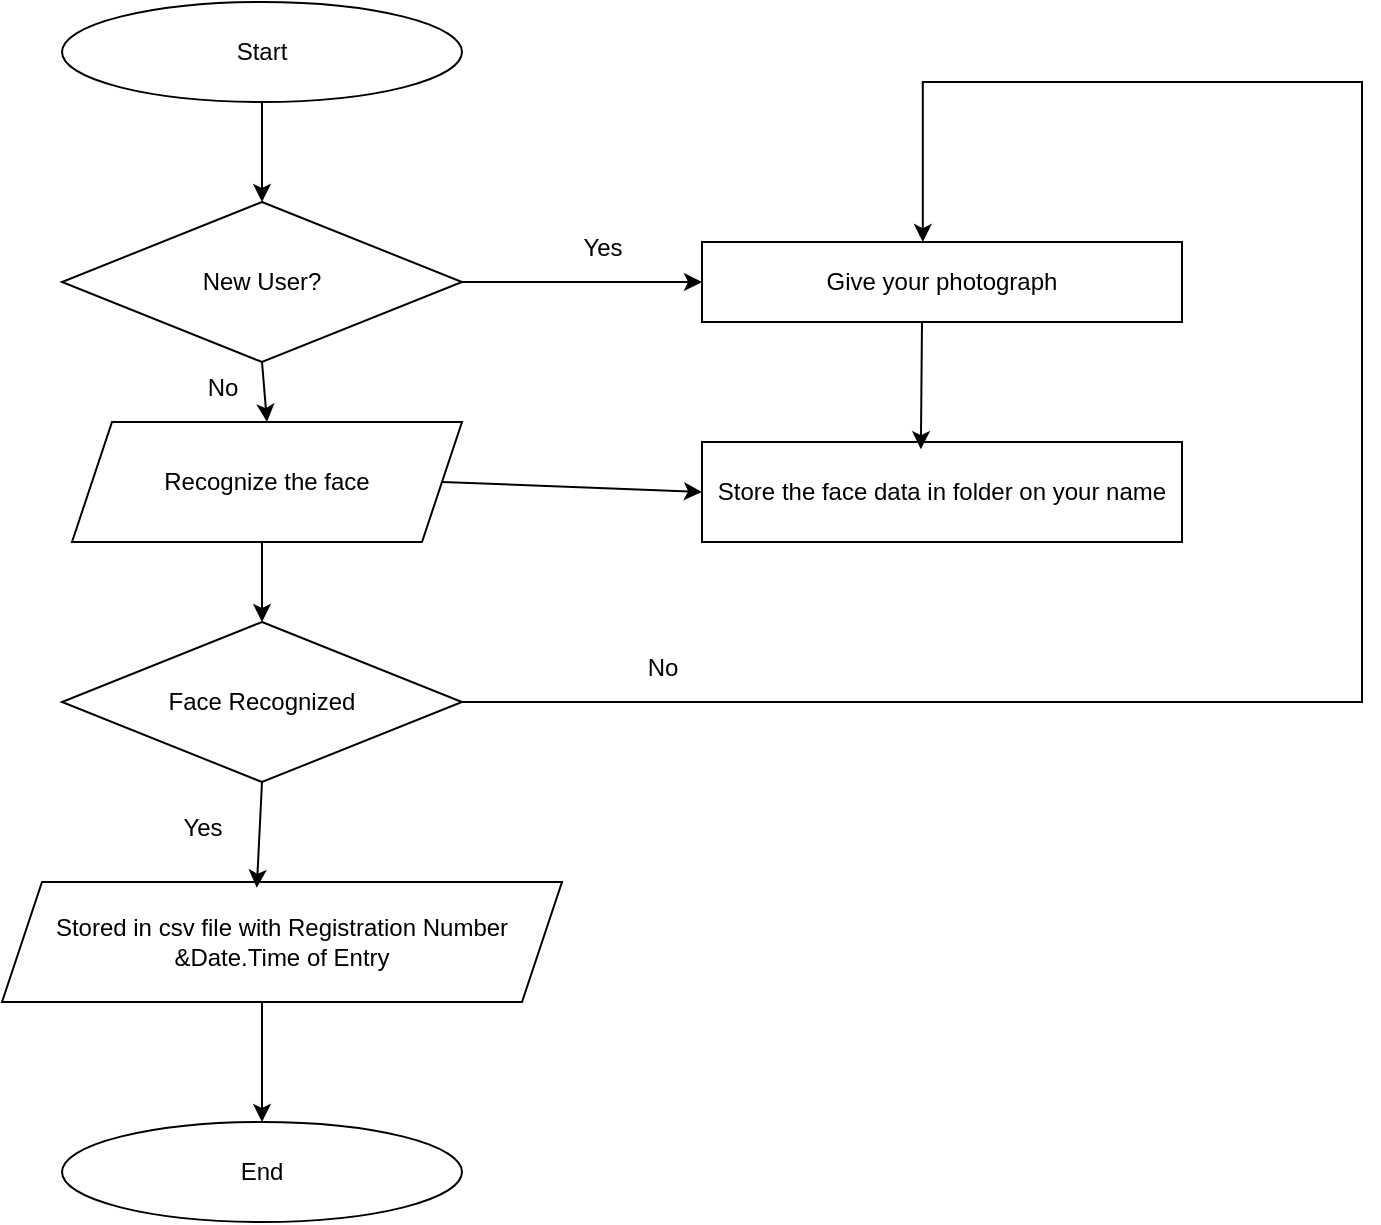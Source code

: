 <mxfile version="28.1.1">
  <diagram name="Page-1" id="0t_jL0LkM9a44FH8RAc9">
    <mxGraphModel dx="1226" dy="661" grid="1" gridSize="10" guides="1" tooltips="1" connect="1" arrows="1" fold="1" page="1" pageScale="1" pageWidth="850" pageHeight="1100" math="0" shadow="0">
      <root>
        <mxCell id="0" />
        <mxCell id="1" parent="0" />
        <mxCell id="fyGZ5rFTHgfKKF5HNROO-3" style="edgeStyle=orthogonalEdgeStyle;rounded=0;orthogonalLoop=1;jettySize=auto;html=1;exitX=0.5;exitY=1;exitDx=0;exitDy=0;" edge="1" parent="1">
          <mxGeometry relative="1" as="geometry">
            <mxPoint x="150" y="110" as="sourcePoint" />
            <mxPoint x="150" y="110" as="targetPoint" />
          </mxGeometry>
        </mxCell>
        <mxCell id="fyGZ5rFTHgfKKF5HNROO-4" style="edgeStyle=orthogonalEdgeStyle;rounded=0;orthogonalLoop=1;jettySize=auto;html=1;exitX=0.5;exitY=1;exitDx=0;exitDy=0;" edge="1" parent="1">
          <mxGeometry relative="1" as="geometry">
            <mxPoint x="150" y="110" as="sourcePoint" />
            <mxPoint x="150" y="110" as="targetPoint" />
          </mxGeometry>
        </mxCell>
        <mxCell id="fyGZ5rFTHgfKKF5HNROO-6" value="Start" style="ellipse;whiteSpace=wrap;html=1;" vertex="1" parent="1">
          <mxGeometry x="80" y="30" width="200" height="50" as="geometry" />
        </mxCell>
        <mxCell id="fyGZ5rFTHgfKKF5HNROO-7" value="New User?" style="rhombus;whiteSpace=wrap;html=1;" vertex="1" parent="1">
          <mxGeometry x="80" y="130" width="200" height="80" as="geometry" />
        </mxCell>
        <mxCell id="fyGZ5rFTHgfKKF5HNROO-8" value="Recognize the face" style="shape=parallelogram;perimeter=parallelogramPerimeter;whiteSpace=wrap;html=1;fixedSize=1;" vertex="1" parent="1">
          <mxGeometry x="85" y="240" width="195" height="60" as="geometry" />
        </mxCell>
        <mxCell id="fyGZ5rFTHgfKKF5HNROO-28" style="edgeStyle=orthogonalEdgeStyle;rounded=0;orthogonalLoop=1;jettySize=auto;html=1;exitX=1;exitY=0.5;exitDx=0;exitDy=0;entryX=0.46;entryY=0.001;entryDx=0;entryDy=0;entryPerimeter=0;" edge="1" parent="1" source="fyGZ5rFTHgfKKF5HNROO-10" target="fyGZ5rFTHgfKKF5HNROO-13">
          <mxGeometry relative="1" as="geometry">
            <mxPoint x="510" y="100" as="targetPoint" />
            <Array as="points">
              <mxPoint x="730" y="380" />
              <mxPoint x="730" y="70" />
              <mxPoint x="510" y="70" />
            </Array>
          </mxGeometry>
        </mxCell>
        <mxCell id="fyGZ5rFTHgfKKF5HNROO-10" value="Face Recognized" style="rhombus;whiteSpace=wrap;html=1;" vertex="1" parent="1">
          <mxGeometry x="80" y="340" width="200" height="80" as="geometry" />
        </mxCell>
        <mxCell id="fyGZ5rFTHgfKKF5HNROO-11" value="Stored in csv file with Registration Number &amp;amp;Date.Time of Entry" style="shape=parallelogram;perimeter=parallelogramPerimeter;whiteSpace=wrap;html=1;fixedSize=1;" vertex="1" parent="1">
          <mxGeometry x="50" y="470" width="280" height="60" as="geometry" />
        </mxCell>
        <mxCell id="fyGZ5rFTHgfKKF5HNROO-12" value="End" style="ellipse;whiteSpace=wrap;html=1;" vertex="1" parent="1">
          <mxGeometry x="80" y="590" width="200" height="50" as="geometry" />
        </mxCell>
        <mxCell id="fyGZ5rFTHgfKKF5HNROO-13" value="Give your photograph" style="rounded=0;whiteSpace=wrap;html=1;" vertex="1" parent="1">
          <mxGeometry x="400" y="150" width="240" height="40" as="geometry" />
        </mxCell>
        <mxCell id="fyGZ5rFTHgfKKF5HNROO-14" value="Store the face data in folder on your name" style="rounded=0;whiteSpace=wrap;html=1;" vertex="1" parent="1">
          <mxGeometry x="400" y="250" width="240" height="50" as="geometry" />
        </mxCell>
        <mxCell id="fyGZ5rFTHgfKKF5HNROO-17" value="" style="endArrow=classic;html=1;rounded=0;entryX=0.5;entryY=0;entryDx=0;entryDy=0;exitX=0.5;exitY=1;exitDx=0;exitDy=0;" edge="1" parent="1" source="fyGZ5rFTHgfKKF5HNROO-6" target="fyGZ5rFTHgfKKF5HNROO-7">
          <mxGeometry width="50" height="50" relative="1" as="geometry">
            <mxPoint x="170" y="80" as="sourcePoint" />
            <mxPoint x="220" y="30" as="targetPoint" />
          </mxGeometry>
        </mxCell>
        <mxCell id="fyGZ5rFTHgfKKF5HNROO-19" value="" style="endArrow=classic;html=1;rounded=0;entryX=0.5;entryY=0;entryDx=0;entryDy=0;" edge="1" parent="1" target="fyGZ5rFTHgfKKF5HNROO-8">
          <mxGeometry width="50" height="50" relative="1" as="geometry">
            <mxPoint x="180" y="210" as="sourcePoint" />
            <mxPoint x="230" y="160" as="targetPoint" />
          </mxGeometry>
        </mxCell>
        <mxCell id="fyGZ5rFTHgfKKF5HNROO-22" value="" style="endArrow=classic;html=1;rounded=0;entryX=0.5;entryY=0;entryDx=0;entryDy=0;" edge="1" parent="1" target="fyGZ5rFTHgfKKF5HNROO-10">
          <mxGeometry width="50" height="50" relative="1" as="geometry">
            <mxPoint x="180" y="300" as="sourcePoint" />
            <mxPoint x="230" y="250" as="targetPoint" />
          </mxGeometry>
        </mxCell>
        <mxCell id="fyGZ5rFTHgfKKF5HNROO-23" value="" style="endArrow=classic;html=1;rounded=0;entryX=0.455;entryY=0.048;entryDx=0;entryDy=0;entryPerimeter=0;" edge="1" parent="1" target="fyGZ5rFTHgfKKF5HNROO-11">
          <mxGeometry width="50" height="50" relative="1" as="geometry">
            <mxPoint x="180" y="420" as="sourcePoint" />
            <mxPoint x="230" y="370" as="targetPoint" />
          </mxGeometry>
        </mxCell>
        <mxCell id="fyGZ5rFTHgfKKF5HNROO-24" value="" style="endArrow=classic;html=1;rounded=0;entryX=0.5;entryY=0;entryDx=0;entryDy=0;" edge="1" parent="1" target="fyGZ5rFTHgfKKF5HNROO-12">
          <mxGeometry width="50" height="50" relative="1" as="geometry">
            <mxPoint x="180" y="530" as="sourcePoint" />
            <mxPoint x="230" y="480" as="targetPoint" />
          </mxGeometry>
        </mxCell>
        <mxCell id="fyGZ5rFTHgfKKF5HNROO-25" value="" style="endArrow=classic;html=1;rounded=0;" edge="1" parent="1">
          <mxGeometry width="50" height="50" relative="1" as="geometry">
            <mxPoint x="280" y="170" as="sourcePoint" />
            <mxPoint x="400" y="170" as="targetPoint" />
          </mxGeometry>
        </mxCell>
        <mxCell id="fyGZ5rFTHgfKKF5HNROO-26" value="" style="endArrow=classic;html=1;rounded=0;entryX=0;entryY=0.5;entryDx=0;entryDy=0;exitX=1;exitY=0.5;exitDx=0;exitDy=0;" edge="1" parent="1" source="fyGZ5rFTHgfKKF5HNROO-8" target="fyGZ5rFTHgfKKF5HNROO-14">
          <mxGeometry width="50" height="50" relative="1" as="geometry">
            <mxPoint x="270" y="280" as="sourcePoint" />
            <mxPoint x="320" y="230" as="targetPoint" />
          </mxGeometry>
        </mxCell>
        <mxCell id="fyGZ5rFTHgfKKF5HNROO-31" value="" style="endArrow=classic;html=1;rounded=0;entryX=0.456;entryY=0.072;entryDx=0;entryDy=0;entryPerimeter=0;" edge="1" parent="1" target="fyGZ5rFTHgfKKF5HNROO-14">
          <mxGeometry width="50" height="50" relative="1" as="geometry">
            <mxPoint x="510" y="190" as="sourcePoint" />
            <mxPoint x="560" y="140" as="targetPoint" />
          </mxGeometry>
        </mxCell>
        <mxCell id="fyGZ5rFTHgfKKF5HNROO-34" value="No" style="text;html=1;align=center;verticalAlign=middle;resizable=0;points=[];autosize=1;strokeColor=none;fillColor=none;" vertex="1" parent="1">
          <mxGeometry x="140" y="208" width="40" height="30" as="geometry" />
        </mxCell>
        <mxCell id="fyGZ5rFTHgfKKF5HNROO-35" value="Yes" style="text;html=1;align=center;verticalAlign=middle;resizable=0;points=[];autosize=1;strokeColor=none;fillColor=none;" vertex="1" parent="1">
          <mxGeometry x="130" y="428" width="40" height="30" as="geometry" />
        </mxCell>
        <mxCell id="fyGZ5rFTHgfKKF5HNROO-36" value="Yes" style="text;html=1;align=center;verticalAlign=middle;resizable=0;points=[];autosize=1;strokeColor=none;fillColor=none;" vertex="1" parent="1">
          <mxGeometry x="330" y="138" width="40" height="30" as="geometry" />
        </mxCell>
        <mxCell id="fyGZ5rFTHgfKKF5HNROO-37" value="No" style="text;html=1;align=center;verticalAlign=middle;resizable=0;points=[];autosize=1;strokeColor=none;fillColor=none;" vertex="1" parent="1">
          <mxGeometry x="360" y="348" width="40" height="30" as="geometry" />
        </mxCell>
      </root>
    </mxGraphModel>
  </diagram>
</mxfile>
